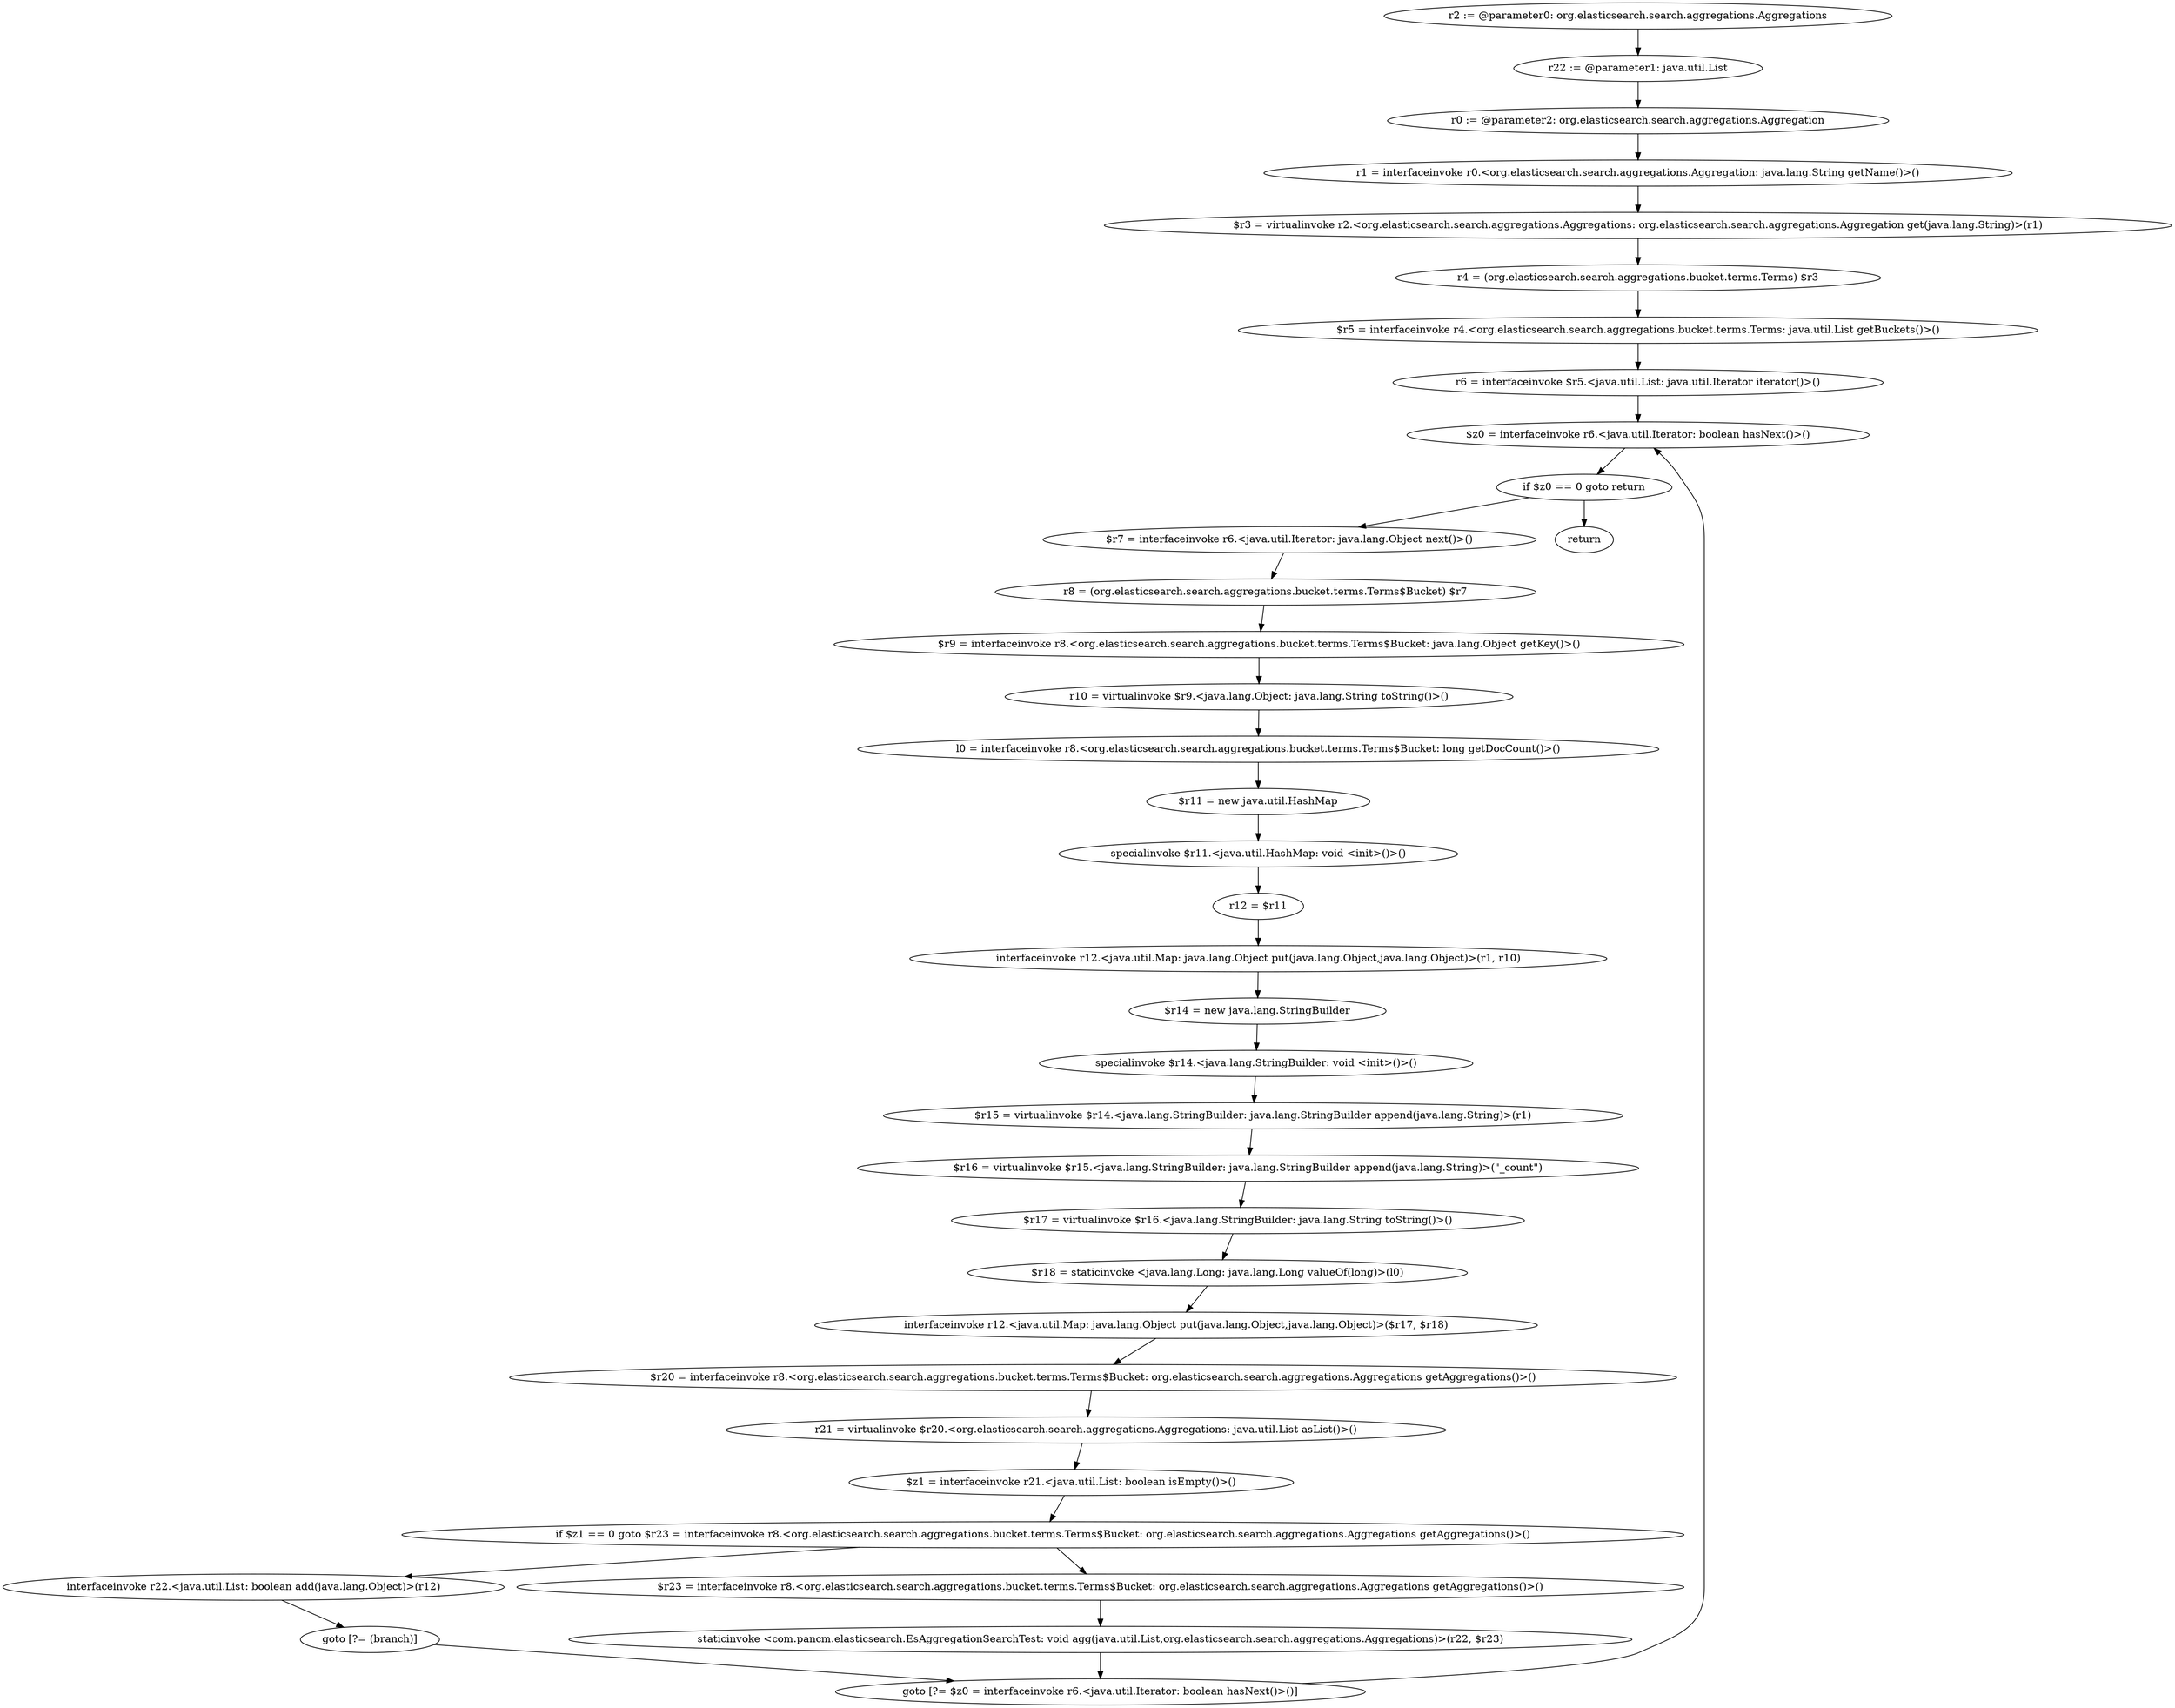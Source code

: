 digraph "unitGraph" {
    "r2 := @parameter0: org.elasticsearch.search.aggregations.Aggregations"
    "r22 := @parameter1: java.util.List"
    "r0 := @parameter2: org.elasticsearch.search.aggregations.Aggregation"
    "r1 = interfaceinvoke r0.<org.elasticsearch.search.aggregations.Aggregation: java.lang.String getName()>()"
    "$r3 = virtualinvoke r2.<org.elasticsearch.search.aggregations.Aggregations: org.elasticsearch.search.aggregations.Aggregation get(java.lang.String)>(r1)"
    "r4 = (org.elasticsearch.search.aggregations.bucket.terms.Terms) $r3"
    "$r5 = interfaceinvoke r4.<org.elasticsearch.search.aggregations.bucket.terms.Terms: java.util.List getBuckets()>()"
    "r6 = interfaceinvoke $r5.<java.util.List: java.util.Iterator iterator()>()"
    "$z0 = interfaceinvoke r6.<java.util.Iterator: boolean hasNext()>()"
    "if $z0 == 0 goto return"
    "$r7 = interfaceinvoke r6.<java.util.Iterator: java.lang.Object next()>()"
    "r8 = (org.elasticsearch.search.aggregations.bucket.terms.Terms$Bucket) $r7"
    "$r9 = interfaceinvoke r8.<org.elasticsearch.search.aggregations.bucket.terms.Terms$Bucket: java.lang.Object getKey()>()"
    "r10 = virtualinvoke $r9.<java.lang.Object: java.lang.String toString()>()"
    "l0 = interfaceinvoke r8.<org.elasticsearch.search.aggregations.bucket.terms.Terms$Bucket: long getDocCount()>()"
    "$r11 = new java.util.HashMap"
    "specialinvoke $r11.<java.util.HashMap: void <init>()>()"
    "r12 = $r11"
    "interfaceinvoke r12.<java.util.Map: java.lang.Object put(java.lang.Object,java.lang.Object)>(r1, r10)"
    "$r14 = new java.lang.StringBuilder"
    "specialinvoke $r14.<java.lang.StringBuilder: void <init>()>()"
    "$r15 = virtualinvoke $r14.<java.lang.StringBuilder: java.lang.StringBuilder append(java.lang.String)>(r1)"
    "$r16 = virtualinvoke $r15.<java.lang.StringBuilder: java.lang.StringBuilder append(java.lang.String)>(\"_count\")"
    "$r17 = virtualinvoke $r16.<java.lang.StringBuilder: java.lang.String toString()>()"
    "$r18 = staticinvoke <java.lang.Long: java.lang.Long valueOf(long)>(l0)"
    "interfaceinvoke r12.<java.util.Map: java.lang.Object put(java.lang.Object,java.lang.Object)>($r17, $r18)"
    "$r20 = interfaceinvoke r8.<org.elasticsearch.search.aggregations.bucket.terms.Terms$Bucket: org.elasticsearch.search.aggregations.Aggregations getAggregations()>()"
    "r21 = virtualinvoke $r20.<org.elasticsearch.search.aggregations.Aggregations: java.util.List asList()>()"
    "$z1 = interfaceinvoke r21.<java.util.List: boolean isEmpty()>()"
    "if $z1 == 0 goto $r23 = interfaceinvoke r8.<org.elasticsearch.search.aggregations.bucket.terms.Terms$Bucket: org.elasticsearch.search.aggregations.Aggregations getAggregations()>()"
    "interfaceinvoke r22.<java.util.List: boolean add(java.lang.Object)>(r12)"
    "goto [?= (branch)]"
    "$r23 = interfaceinvoke r8.<org.elasticsearch.search.aggregations.bucket.terms.Terms$Bucket: org.elasticsearch.search.aggregations.Aggregations getAggregations()>()"
    "staticinvoke <com.pancm.elasticsearch.EsAggregationSearchTest: void agg(java.util.List,org.elasticsearch.search.aggregations.Aggregations)>(r22, $r23)"
    "goto [?= $z0 = interfaceinvoke r6.<java.util.Iterator: boolean hasNext()>()]"
    "return"
    "r2 := @parameter0: org.elasticsearch.search.aggregations.Aggregations"->"r22 := @parameter1: java.util.List";
    "r22 := @parameter1: java.util.List"->"r0 := @parameter2: org.elasticsearch.search.aggregations.Aggregation";
    "r0 := @parameter2: org.elasticsearch.search.aggregations.Aggregation"->"r1 = interfaceinvoke r0.<org.elasticsearch.search.aggregations.Aggregation: java.lang.String getName()>()";
    "r1 = interfaceinvoke r0.<org.elasticsearch.search.aggregations.Aggregation: java.lang.String getName()>()"->"$r3 = virtualinvoke r2.<org.elasticsearch.search.aggregations.Aggregations: org.elasticsearch.search.aggregations.Aggregation get(java.lang.String)>(r1)";
    "$r3 = virtualinvoke r2.<org.elasticsearch.search.aggregations.Aggregations: org.elasticsearch.search.aggregations.Aggregation get(java.lang.String)>(r1)"->"r4 = (org.elasticsearch.search.aggregations.bucket.terms.Terms) $r3";
    "r4 = (org.elasticsearch.search.aggregations.bucket.terms.Terms) $r3"->"$r5 = interfaceinvoke r4.<org.elasticsearch.search.aggregations.bucket.terms.Terms: java.util.List getBuckets()>()";
    "$r5 = interfaceinvoke r4.<org.elasticsearch.search.aggregations.bucket.terms.Terms: java.util.List getBuckets()>()"->"r6 = interfaceinvoke $r5.<java.util.List: java.util.Iterator iterator()>()";
    "r6 = interfaceinvoke $r5.<java.util.List: java.util.Iterator iterator()>()"->"$z0 = interfaceinvoke r6.<java.util.Iterator: boolean hasNext()>()";
    "$z0 = interfaceinvoke r6.<java.util.Iterator: boolean hasNext()>()"->"if $z0 == 0 goto return";
    "if $z0 == 0 goto return"->"$r7 = interfaceinvoke r6.<java.util.Iterator: java.lang.Object next()>()";
    "if $z0 == 0 goto return"->"return";
    "$r7 = interfaceinvoke r6.<java.util.Iterator: java.lang.Object next()>()"->"r8 = (org.elasticsearch.search.aggregations.bucket.terms.Terms$Bucket) $r7";
    "r8 = (org.elasticsearch.search.aggregations.bucket.terms.Terms$Bucket) $r7"->"$r9 = interfaceinvoke r8.<org.elasticsearch.search.aggregations.bucket.terms.Terms$Bucket: java.lang.Object getKey()>()";
    "$r9 = interfaceinvoke r8.<org.elasticsearch.search.aggregations.bucket.terms.Terms$Bucket: java.lang.Object getKey()>()"->"r10 = virtualinvoke $r9.<java.lang.Object: java.lang.String toString()>()";
    "r10 = virtualinvoke $r9.<java.lang.Object: java.lang.String toString()>()"->"l0 = interfaceinvoke r8.<org.elasticsearch.search.aggregations.bucket.terms.Terms$Bucket: long getDocCount()>()";
    "l0 = interfaceinvoke r8.<org.elasticsearch.search.aggregations.bucket.terms.Terms$Bucket: long getDocCount()>()"->"$r11 = new java.util.HashMap";
    "$r11 = new java.util.HashMap"->"specialinvoke $r11.<java.util.HashMap: void <init>()>()";
    "specialinvoke $r11.<java.util.HashMap: void <init>()>()"->"r12 = $r11";
    "r12 = $r11"->"interfaceinvoke r12.<java.util.Map: java.lang.Object put(java.lang.Object,java.lang.Object)>(r1, r10)";
    "interfaceinvoke r12.<java.util.Map: java.lang.Object put(java.lang.Object,java.lang.Object)>(r1, r10)"->"$r14 = new java.lang.StringBuilder";
    "$r14 = new java.lang.StringBuilder"->"specialinvoke $r14.<java.lang.StringBuilder: void <init>()>()";
    "specialinvoke $r14.<java.lang.StringBuilder: void <init>()>()"->"$r15 = virtualinvoke $r14.<java.lang.StringBuilder: java.lang.StringBuilder append(java.lang.String)>(r1)";
    "$r15 = virtualinvoke $r14.<java.lang.StringBuilder: java.lang.StringBuilder append(java.lang.String)>(r1)"->"$r16 = virtualinvoke $r15.<java.lang.StringBuilder: java.lang.StringBuilder append(java.lang.String)>(\"_count\")";
    "$r16 = virtualinvoke $r15.<java.lang.StringBuilder: java.lang.StringBuilder append(java.lang.String)>(\"_count\")"->"$r17 = virtualinvoke $r16.<java.lang.StringBuilder: java.lang.String toString()>()";
    "$r17 = virtualinvoke $r16.<java.lang.StringBuilder: java.lang.String toString()>()"->"$r18 = staticinvoke <java.lang.Long: java.lang.Long valueOf(long)>(l0)";
    "$r18 = staticinvoke <java.lang.Long: java.lang.Long valueOf(long)>(l0)"->"interfaceinvoke r12.<java.util.Map: java.lang.Object put(java.lang.Object,java.lang.Object)>($r17, $r18)";
    "interfaceinvoke r12.<java.util.Map: java.lang.Object put(java.lang.Object,java.lang.Object)>($r17, $r18)"->"$r20 = interfaceinvoke r8.<org.elasticsearch.search.aggregations.bucket.terms.Terms$Bucket: org.elasticsearch.search.aggregations.Aggregations getAggregations()>()";
    "$r20 = interfaceinvoke r8.<org.elasticsearch.search.aggregations.bucket.terms.Terms$Bucket: org.elasticsearch.search.aggregations.Aggregations getAggregations()>()"->"r21 = virtualinvoke $r20.<org.elasticsearch.search.aggregations.Aggregations: java.util.List asList()>()";
    "r21 = virtualinvoke $r20.<org.elasticsearch.search.aggregations.Aggregations: java.util.List asList()>()"->"$z1 = interfaceinvoke r21.<java.util.List: boolean isEmpty()>()";
    "$z1 = interfaceinvoke r21.<java.util.List: boolean isEmpty()>()"->"if $z1 == 0 goto $r23 = interfaceinvoke r8.<org.elasticsearch.search.aggregations.bucket.terms.Terms$Bucket: org.elasticsearch.search.aggregations.Aggregations getAggregations()>()";
    "if $z1 == 0 goto $r23 = interfaceinvoke r8.<org.elasticsearch.search.aggregations.bucket.terms.Terms$Bucket: org.elasticsearch.search.aggregations.Aggregations getAggregations()>()"->"interfaceinvoke r22.<java.util.List: boolean add(java.lang.Object)>(r12)";
    "if $z1 == 0 goto $r23 = interfaceinvoke r8.<org.elasticsearch.search.aggregations.bucket.terms.Terms$Bucket: org.elasticsearch.search.aggregations.Aggregations getAggregations()>()"->"$r23 = interfaceinvoke r8.<org.elasticsearch.search.aggregations.bucket.terms.Terms$Bucket: org.elasticsearch.search.aggregations.Aggregations getAggregations()>()";
    "interfaceinvoke r22.<java.util.List: boolean add(java.lang.Object)>(r12)"->"goto [?= (branch)]";
    "goto [?= (branch)]"->"goto [?= $z0 = interfaceinvoke r6.<java.util.Iterator: boolean hasNext()>()]";
    "$r23 = interfaceinvoke r8.<org.elasticsearch.search.aggregations.bucket.terms.Terms$Bucket: org.elasticsearch.search.aggregations.Aggregations getAggregations()>()"->"staticinvoke <com.pancm.elasticsearch.EsAggregationSearchTest: void agg(java.util.List,org.elasticsearch.search.aggregations.Aggregations)>(r22, $r23)";
    "staticinvoke <com.pancm.elasticsearch.EsAggregationSearchTest: void agg(java.util.List,org.elasticsearch.search.aggregations.Aggregations)>(r22, $r23)"->"goto [?= $z0 = interfaceinvoke r6.<java.util.Iterator: boolean hasNext()>()]";
    "goto [?= $z0 = interfaceinvoke r6.<java.util.Iterator: boolean hasNext()>()]"->"$z0 = interfaceinvoke r6.<java.util.Iterator: boolean hasNext()>()";
}

